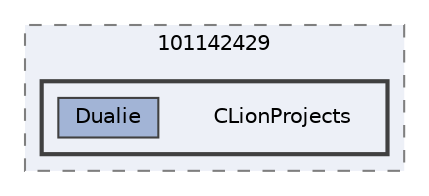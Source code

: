 digraph "C/Users/101142429/CLionProjects"
{
 // LATEX_PDF_SIZE
  bgcolor="transparent";
  edge [fontname=Helvetica,fontsize=10,labelfontname=Helvetica,labelfontsize=10];
  node [fontname=Helvetica,fontsize=10,shape=box,height=0.2,width=0.4];
  compound=true
  subgraph clusterdir_6379e3b9c92249292dcd57d411da108f {
    graph [ bgcolor="#edf0f7", pencolor="grey50", label="101142429", fontname=Helvetica,fontsize=10 style="filled,dashed", URL="dir_6379e3b9c92249292dcd57d411da108f.html",tooltip=""]
  subgraph clusterdir_1d0976442eb635b1d6180a0b0df3e258 {
    graph [ bgcolor="#edf0f7", pencolor="grey25", label="", fontname=Helvetica,fontsize=10 style="filled,bold", URL="dir_1d0976442eb635b1d6180a0b0df3e258.html",tooltip=""]
    dir_1d0976442eb635b1d6180a0b0df3e258 [shape=plaintext, label="CLionProjects"];
  dir_b4c0bd4152313e519b04bee829a8cd95 [label="Dualie", fillcolor="#a2b4d6", color="grey25", style="filled", URL="dir_b4c0bd4152313e519b04bee829a8cd95.html",tooltip=""];
  }
  }
}
